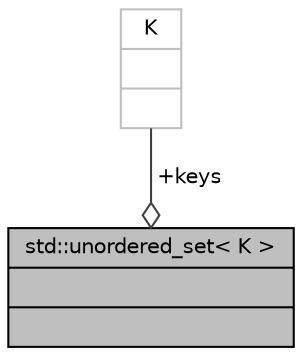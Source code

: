 digraph "std::unordered_set&lt; K &gt;"
{
  edge [fontname="Helvetica",fontsize="10",labelfontname="Helvetica",labelfontsize="10"];
  node [fontname="Helvetica",fontsize="10",shape=record];
  Node915 [label="{std::unordered_set\< K \>\n||}",height=0.2,width=0.4,color="black", fillcolor="grey75", style="filled", fontcolor="black"];
  Node916 -> Node915 [color="grey25",fontsize="10",style="solid",label=" +keys" ,arrowhead="odiamond",fontname="Helvetica"];
  Node916 [label="{K\n||}",height=0.2,width=0.4,color="grey75", fillcolor="white", style="filled"];
}
